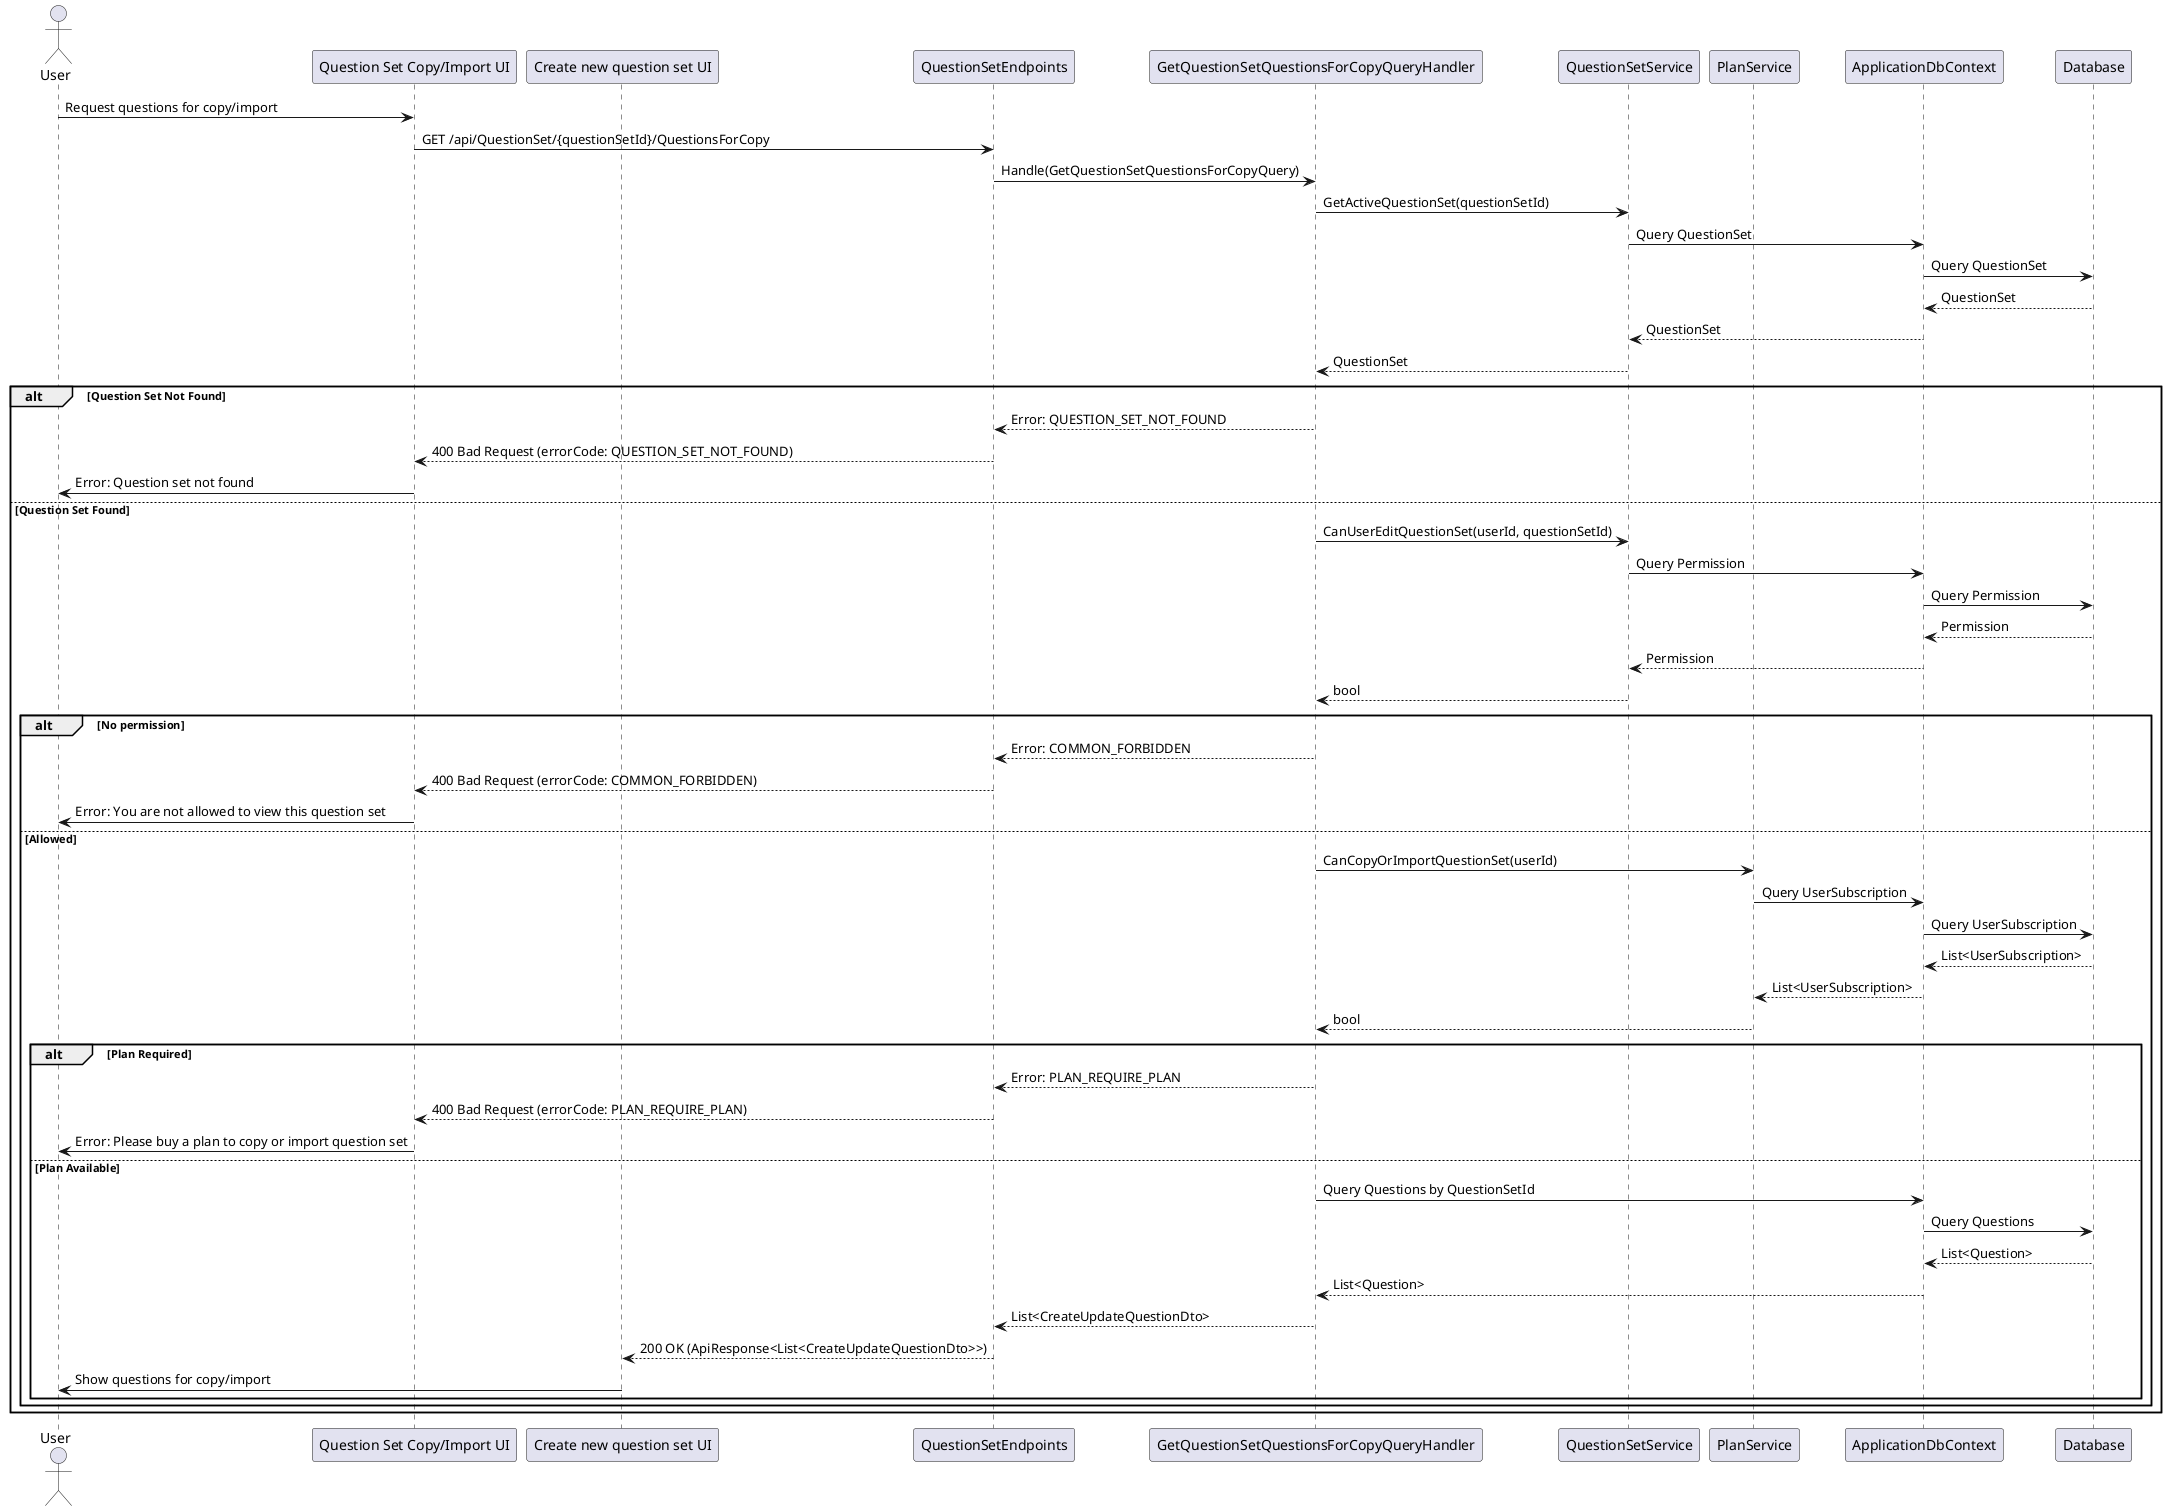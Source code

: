 @startuml
actor User
participant "Question Set Copy/Import UI" as UI
participant "Create new question set UI" as CreateUI

participant QuestionSetEndpoints
participant GetQuestionSetQuestionsForCopyQueryHandler as Handler
participant QuestionSetService
participant PlanService
participant ApplicationDbContext
participant Database

User -> UI : Request questions for copy/import
UI -> QuestionSetEndpoints : GET /api/QuestionSet/{questionSetId}/QuestionsForCopy
QuestionSetEndpoints -> Handler : Handle(GetQuestionSetQuestionsForCopyQuery)
Handler -> QuestionSetService : GetActiveQuestionSet(questionSetId)
QuestionSetService -> ApplicationDbContext : Query QuestionSet
ApplicationDbContext -> Database : Query QuestionSet
Database --> ApplicationDbContext : QuestionSet
ApplicationDbContext --> QuestionSetService : QuestionSet
QuestionSetService --> Handler : QuestionSet
alt Question Set Not Found
    Handler --> QuestionSetEndpoints : Error: QUESTION_SET_NOT_FOUND
    QuestionSetEndpoints --> UI : 400 Bad Request (errorCode: QUESTION_SET_NOT_FOUND)
    UI -> User : Error: Question set not found
else Question Set Found
    Handler -> QuestionSetService : CanUserEditQuestionSet(userId, questionSetId)
    QuestionSetService -> ApplicationDbContext : Query Permission
    ApplicationDbContext -> Database : Query Permission
    Database --> ApplicationDbContext : Permission
    ApplicationDbContext --> QuestionSetService : Permission
    QuestionSetService --> Handler : bool
    alt No permission
        Handler --> QuestionSetEndpoints : Error: COMMON_FORBIDDEN
        QuestionSetEndpoints --> UI : 400 Bad Request (errorCode: COMMON_FORBIDDEN)
        UI -> User : Error: You are not allowed to view this question set
    else Allowed
        Handler -> PlanService : CanCopyOrImportQuestionSet(userId)
        PlanService -> ApplicationDbContext : Query UserSubscription
        ApplicationDbContext -> Database : Query UserSubscription
        Database --> ApplicationDbContext : List<UserSubscription>
        ApplicationDbContext --> PlanService : List<UserSubscription>
        PlanService --> Handler : bool
        alt Plan Required
            Handler --> QuestionSetEndpoints : Error: PLAN_REQUIRE_PLAN
            QuestionSetEndpoints --> UI : 400 Bad Request (errorCode: PLAN_REQUIRE_PLAN)
            UI -> User : Error: Please buy a plan to copy or import question set
        else Plan Available
            Handler -> ApplicationDbContext : Query Questions by QuestionSetId
            ApplicationDbContext -> Database : Query Questions
            Database --> ApplicationDbContext : List<Question>
            ApplicationDbContext --> Handler : List<Question>
            Handler --> QuestionSetEndpoints : List<CreateUpdateQuestionDto>
            QuestionSetEndpoints --> CreateUI : 200 OK (ApiResponse<List<CreateUpdateQuestionDto>>)
            CreateUI -> User : Show questions for copy/import
        end
    end
end
@enduml